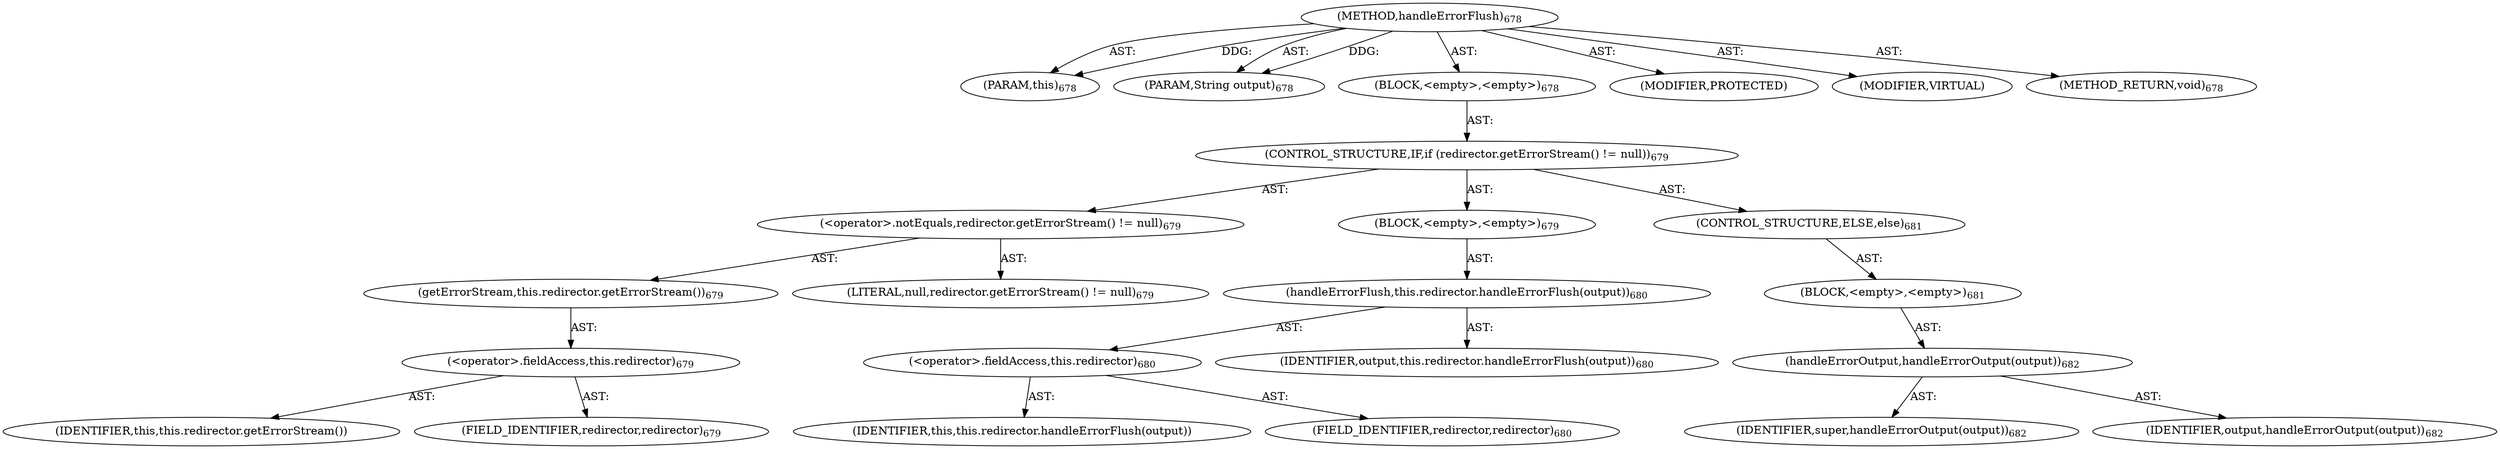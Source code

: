 digraph "handleErrorFlush" {  
"111669149736" [label = <(METHOD,handleErrorFlush)<SUB>678</SUB>> ]
"115964117072" [label = <(PARAM,this)<SUB>678</SUB>> ]
"115964117073" [label = <(PARAM,String output)<SUB>678</SUB>> ]
"25769803869" [label = <(BLOCK,&lt;empty&gt;,&lt;empty&gt;)<SUB>678</SUB>> ]
"47244640300" [label = <(CONTROL_STRUCTURE,IF,if (redirector.getErrorStream() != null))<SUB>679</SUB>> ]
"30064771387" [label = <(&lt;operator&gt;.notEquals,redirector.getErrorStream() != null)<SUB>679</SUB>> ]
"30064771388" [label = <(getErrorStream,this.redirector.getErrorStream())<SUB>679</SUB>> ]
"30064771389" [label = <(&lt;operator&gt;.fieldAccess,this.redirector)<SUB>679</SUB>> ]
"68719476977" [label = <(IDENTIFIER,this,this.redirector.getErrorStream())> ]
"55834574956" [label = <(FIELD_IDENTIFIER,redirector,redirector)<SUB>679</SUB>> ]
"90194313284" [label = <(LITERAL,null,redirector.getErrorStream() != null)<SUB>679</SUB>> ]
"25769803870" [label = <(BLOCK,&lt;empty&gt;,&lt;empty&gt;)<SUB>679</SUB>> ]
"30064771390" [label = <(handleErrorFlush,this.redirector.handleErrorFlush(output))<SUB>680</SUB>> ]
"30064771391" [label = <(&lt;operator&gt;.fieldAccess,this.redirector)<SUB>680</SUB>> ]
"68719476978" [label = <(IDENTIFIER,this,this.redirector.handleErrorFlush(output))> ]
"55834574957" [label = <(FIELD_IDENTIFIER,redirector,redirector)<SUB>680</SUB>> ]
"68719476979" [label = <(IDENTIFIER,output,this.redirector.handleErrorFlush(output))<SUB>680</SUB>> ]
"47244640301" [label = <(CONTROL_STRUCTURE,ELSE,else)<SUB>681</SUB>> ]
"25769803871" [label = <(BLOCK,&lt;empty&gt;,&lt;empty&gt;)<SUB>681</SUB>> ]
"30064771392" [label = <(handleErrorOutput,handleErrorOutput(output))<SUB>682</SUB>> ]
"68719476980" [label = <(IDENTIFIER,super,handleErrorOutput(output))<SUB>682</SUB>> ]
"68719476981" [label = <(IDENTIFIER,output,handleErrorOutput(output))<SUB>682</SUB>> ]
"133143986269" [label = <(MODIFIER,PROTECTED)> ]
"133143986270" [label = <(MODIFIER,VIRTUAL)> ]
"128849018920" [label = <(METHOD_RETURN,void)<SUB>678</SUB>> ]
  "111669149736" -> "115964117072"  [ label = "AST: "] 
  "111669149736" -> "115964117073"  [ label = "AST: "] 
  "111669149736" -> "25769803869"  [ label = "AST: "] 
  "111669149736" -> "133143986269"  [ label = "AST: "] 
  "111669149736" -> "133143986270"  [ label = "AST: "] 
  "111669149736" -> "128849018920"  [ label = "AST: "] 
  "25769803869" -> "47244640300"  [ label = "AST: "] 
  "47244640300" -> "30064771387"  [ label = "AST: "] 
  "47244640300" -> "25769803870"  [ label = "AST: "] 
  "47244640300" -> "47244640301"  [ label = "AST: "] 
  "30064771387" -> "30064771388"  [ label = "AST: "] 
  "30064771387" -> "90194313284"  [ label = "AST: "] 
  "30064771388" -> "30064771389"  [ label = "AST: "] 
  "30064771389" -> "68719476977"  [ label = "AST: "] 
  "30064771389" -> "55834574956"  [ label = "AST: "] 
  "25769803870" -> "30064771390"  [ label = "AST: "] 
  "30064771390" -> "30064771391"  [ label = "AST: "] 
  "30064771390" -> "68719476979"  [ label = "AST: "] 
  "30064771391" -> "68719476978"  [ label = "AST: "] 
  "30064771391" -> "55834574957"  [ label = "AST: "] 
  "47244640301" -> "25769803871"  [ label = "AST: "] 
  "25769803871" -> "30064771392"  [ label = "AST: "] 
  "30064771392" -> "68719476980"  [ label = "AST: "] 
  "30064771392" -> "68719476981"  [ label = "AST: "] 
  "111669149736" -> "115964117072"  [ label = "DDG: "] 
  "111669149736" -> "115964117073"  [ label = "DDG: "] 
}
